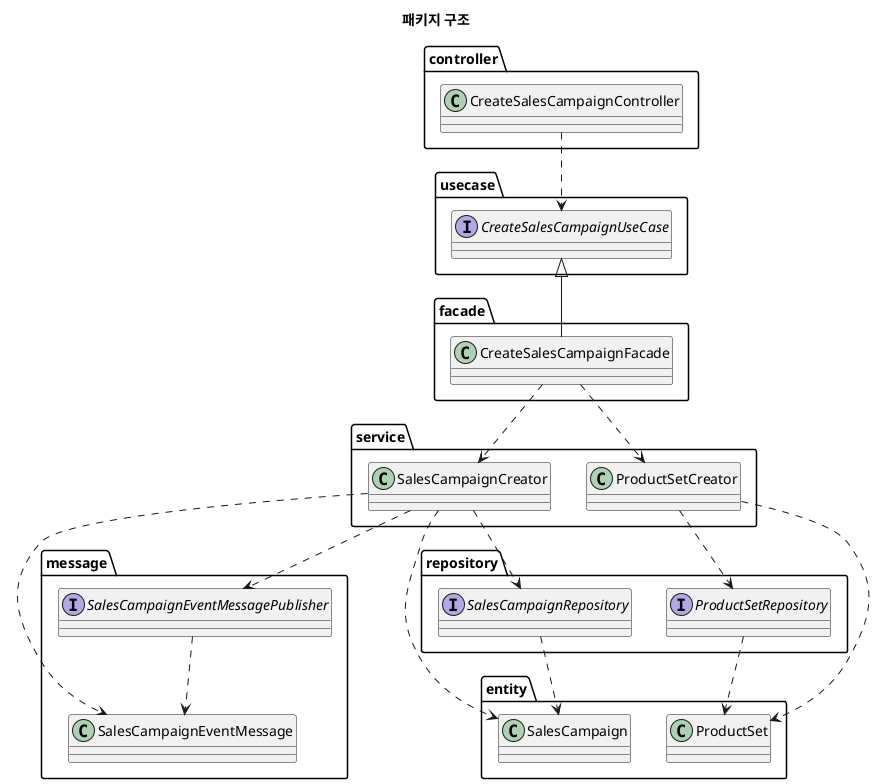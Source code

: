 @startuml

title 패키지 구조

package "entity" {
    class SalesCampaign
    class ProductSet
}

package "usecase" {
    interface CreateSalesCampaignUseCase
}

package "repository" {
    interface SalesCampaignRepository
    interface ProductSetRepository
}

package "message" {
    class SalesCampaignEventMessage
    interface SalesCampaignEventMessagePublisher
}

package "service" {
    class SalesCampaignCreator
    class ProductSetCreator
}

package "facade" {
    class CreateSalesCampaignFacade
}

package "controller" {
    class CreateSalesCampaignController
}

SalesCampaignRepository -[dashed]-> SalesCampaign
ProductSetRepository -[dashed]-> ProductSet
SalesCampaignEventMessagePublisher -[dashed]-> SalesCampaignEventMessage

SalesCampaignCreator -[dashed]-> SalesCampaign
SalesCampaignCreator -[dashed]-> SalesCampaignRepository
SalesCampaignCreator -[dashed]-> SalesCampaignEventMessage
SalesCampaignCreator -[dashed]-> SalesCampaignEventMessagePublisher

ProductSetCreator -[dashed]-> ProductSet
ProductSetCreator -[dashed]-> ProductSetRepository

CreateSalesCampaignFacade -[dashed]-> SalesCampaignCreator
CreateSalesCampaignFacade -[dashed]-> ProductSetCreator

CreateSalesCampaignController -[dashed]-> CreateSalesCampaignUseCase

CreateSalesCampaignUseCase <|-- CreateSalesCampaignFacade

@enduml